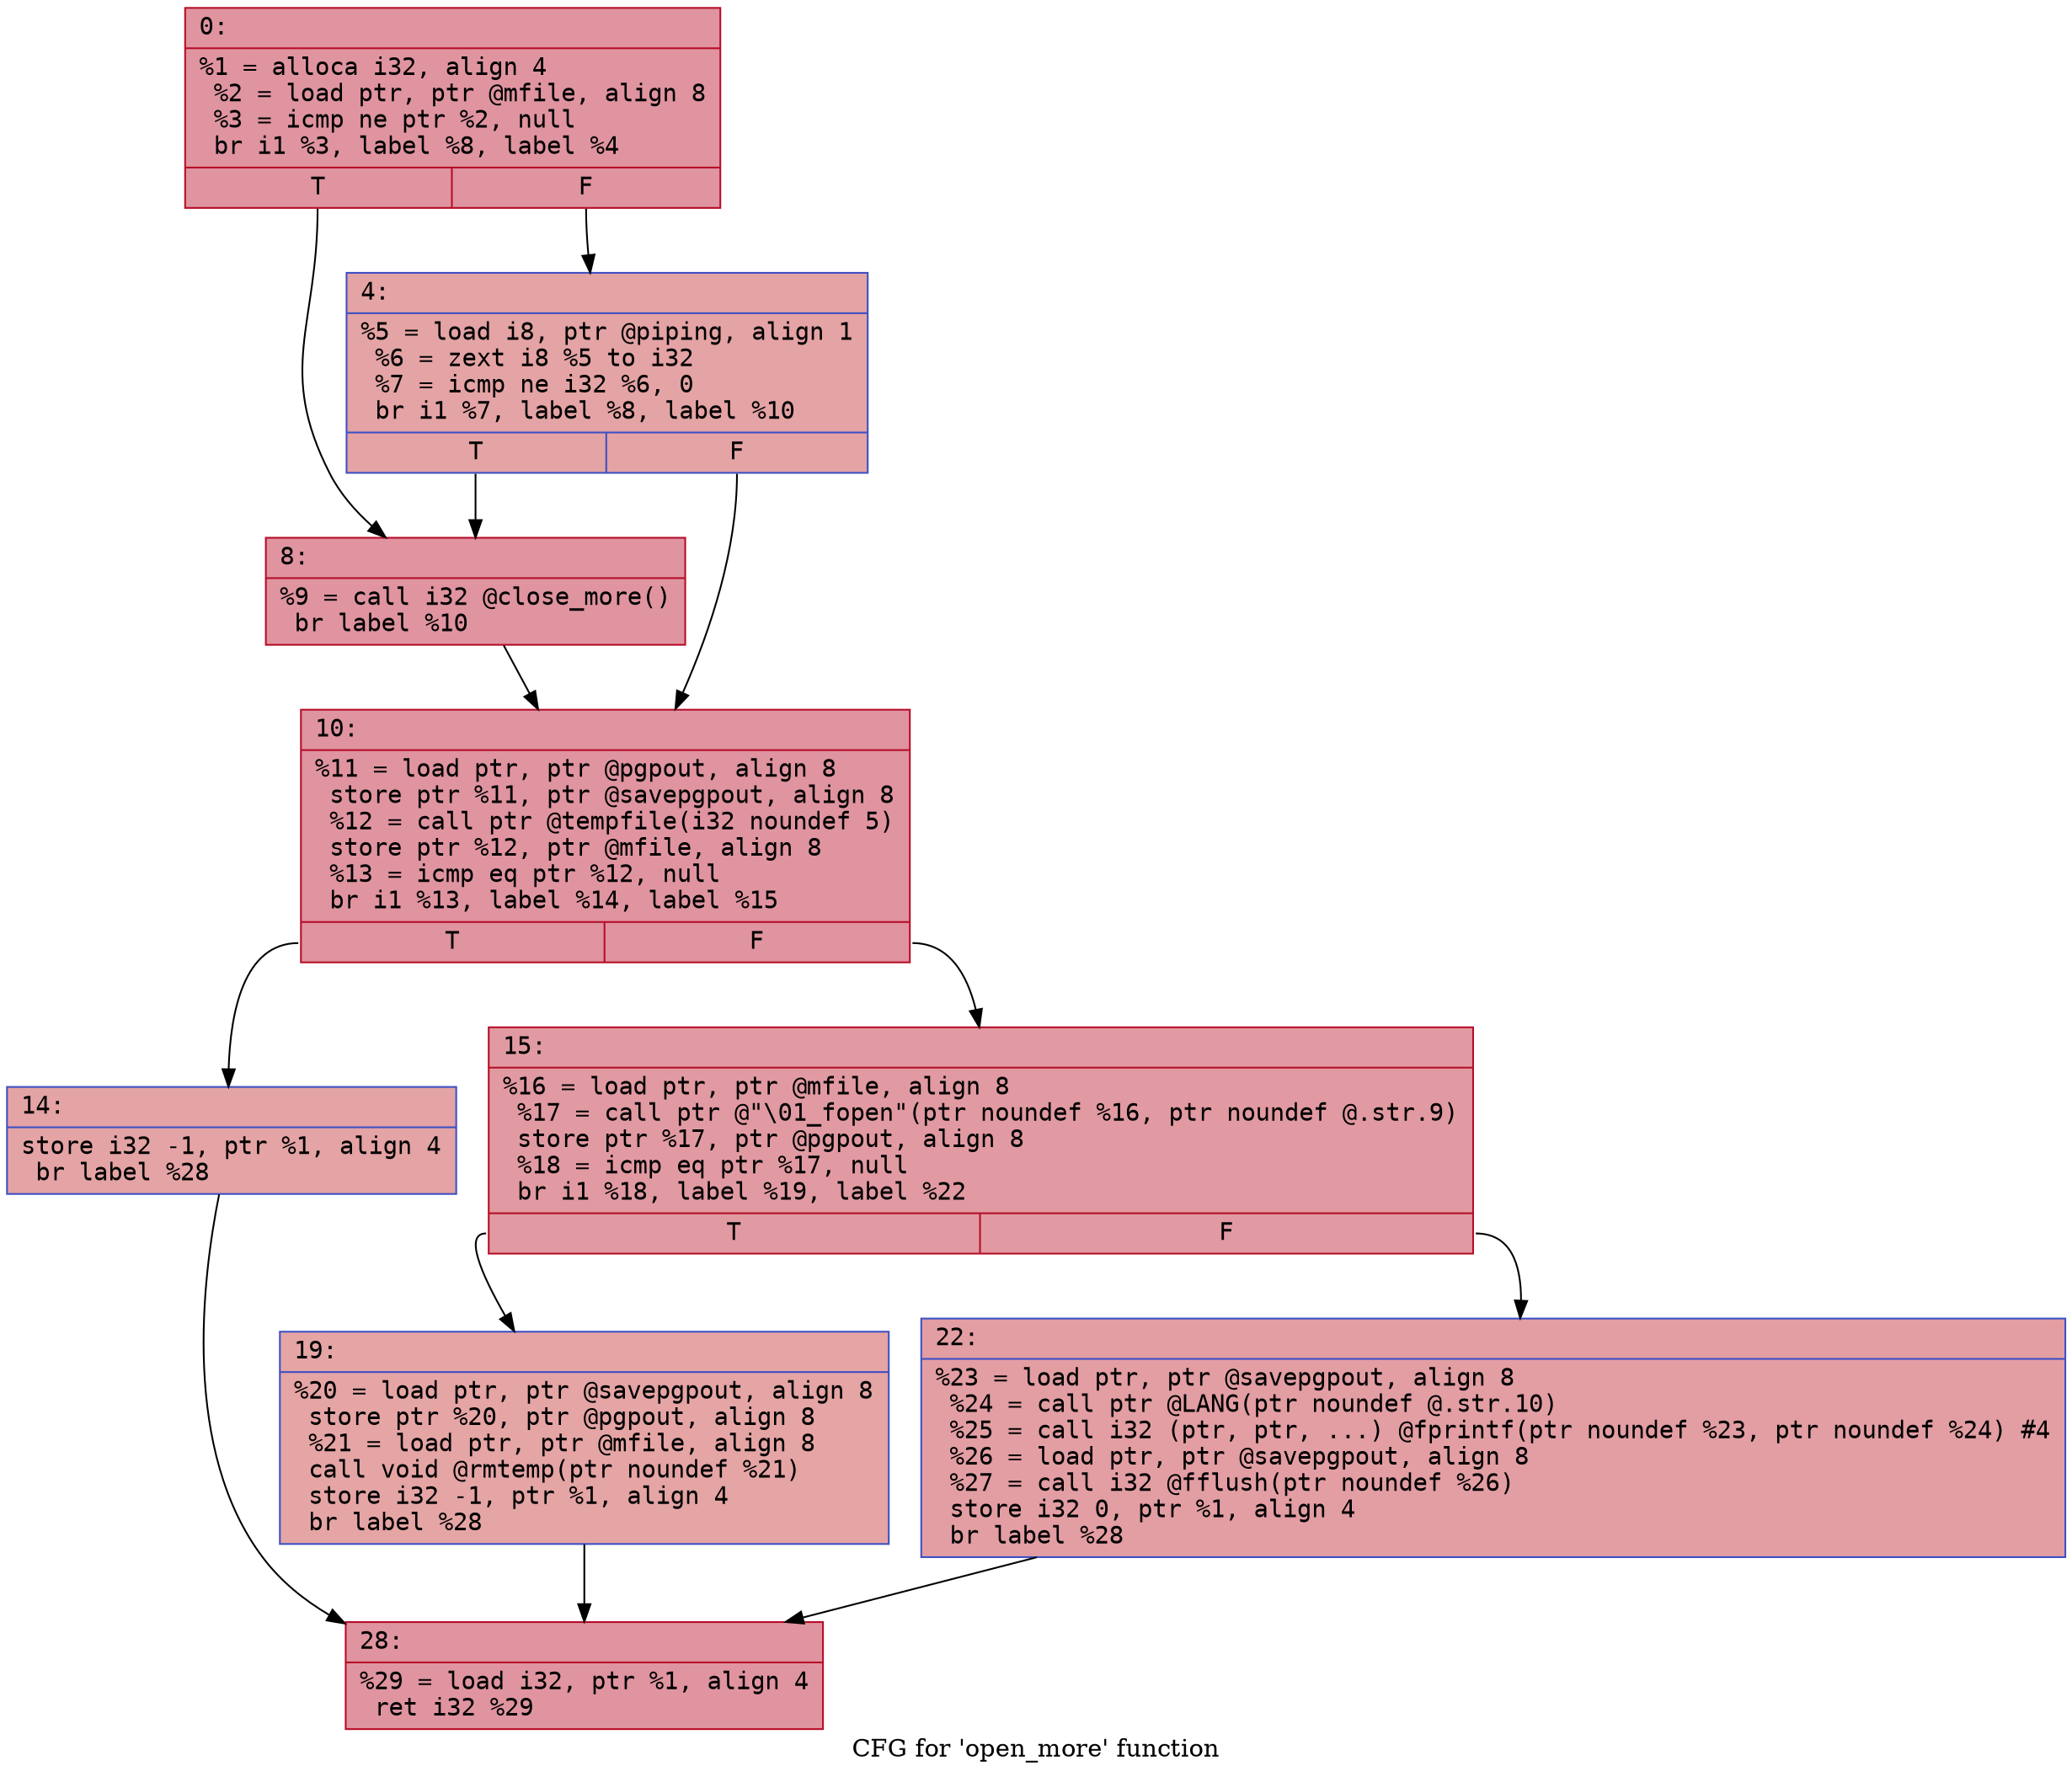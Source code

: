 digraph "CFG for 'open_more' function" {
	label="CFG for 'open_more' function";

	Node0x6000038ebc50 [shape=record,color="#b70d28ff", style=filled, fillcolor="#b70d2870" fontname="Courier",label="{0:\l|  %1 = alloca i32, align 4\l  %2 = load ptr, ptr @mfile, align 8\l  %3 = icmp ne ptr %2, null\l  br i1 %3, label %8, label %4\l|{<s0>T|<s1>F}}"];
	Node0x6000038ebc50:s0 -> Node0x6000038ebcf0[tooltip="0 -> 8\nProbability 62.50%" ];
	Node0x6000038ebc50:s1 -> Node0x6000038ebca0[tooltip="0 -> 4\nProbability 37.50%" ];
	Node0x6000038ebca0 [shape=record,color="#3d50c3ff", style=filled, fillcolor="#c32e3170" fontname="Courier",label="{4:\l|  %5 = load i8, ptr @piping, align 1\l  %6 = zext i8 %5 to i32\l  %7 = icmp ne i32 %6, 0\l  br i1 %7, label %8, label %10\l|{<s0>T|<s1>F}}"];
	Node0x6000038ebca0:s0 -> Node0x6000038ebcf0[tooltip="4 -> 8\nProbability 62.50%" ];
	Node0x6000038ebca0:s1 -> Node0x6000038ebd40[tooltip="4 -> 10\nProbability 37.50%" ];
	Node0x6000038ebcf0 [shape=record,color="#b70d28ff", style=filled, fillcolor="#b70d2870" fontname="Courier",label="{8:\l|  %9 = call i32 @close_more()\l  br label %10\l}"];
	Node0x6000038ebcf0 -> Node0x6000038ebd40[tooltip="8 -> 10\nProbability 100.00%" ];
	Node0x6000038ebd40 [shape=record,color="#b70d28ff", style=filled, fillcolor="#b70d2870" fontname="Courier",label="{10:\l|  %11 = load ptr, ptr @pgpout, align 8\l  store ptr %11, ptr @savepgpout, align 8\l  %12 = call ptr @tempfile(i32 noundef 5)\l  store ptr %12, ptr @mfile, align 8\l  %13 = icmp eq ptr %12, null\l  br i1 %13, label %14, label %15\l|{<s0>T|<s1>F}}"];
	Node0x6000038ebd40:s0 -> Node0x6000038ebd90[tooltip="10 -> 14\nProbability 37.50%" ];
	Node0x6000038ebd40:s1 -> Node0x6000038ebde0[tooltip="10 -> 15\nProbability 62.50%" ];
	Node0x6000038ebd90 [shape=record,color="#3d50c3ff", style=filled, fillcolor="#c32e3170" fontname="Courier",label="{14:\l|  store i32 -1, ptr %1, align 4\l  br label %28\l}"];
	Node0x6000038ebd90 -> Node0x6000038ebed0[tooltip="14 -> 28\nProbability 100.00%" ];
	Node0x6000038ebde0 [shape=record,color="#b70d28ff", style=filled, fillcolor="#bb1b2c70" fontname="Courier",label="{15:\l|  %16 = load ptr, ptr @mfile, align 8\l  %17 = call ptr @\"\\01_fopen\"(ptr noundef %16, ptr noundef @.str.9)\l  store ptr %17, ptr @pgpout, align 8\l  %18 = icmp eq ptr %17, null\l  br i1 %18, label %19, label %22\l|{<s0>T|<s1>F}}"];
	Node0x6000038ebde0:s0 -> Node0x6000038ebe30[tooltip="15 -> 19\nProbability 37.50%" ];
	Node0x6000038ebde0:s1 -> Node0x6000038ebe80[tooltip="15 -> 22\nProbability 62.50%" ];
	Node0x6000038ebe30 [shape=record,color="#3d50c3ff", style=filled, fillcolor="#c5333470" fontname="Courier",label="{19:\l|  %20 = load ptr, ptr @savepgpout, align 8\l  store ptr %20, ptr @pgpout, align 8\l  %21 = load ptr, ptr @mfile, align 8\l  call void @rmtemp(ptr noundef %21)\l  store i32 -1, ptr %1, align 4\l  br label %28\l}"];
	Node0x6000038ebe30 -> Node0x6000038ebed0[tooltip="19 -> 28\nProbability 100.00%" ];
	Node0x6000038ebe80 [shape=record,color="#3d50c3ff", style=filled, fillcolor="#be242e70" fontname="Courier",label="{22:\l|  %23 = load ptr, ptr @savepgpout, align 8\l  %24 = call ptr @LANG(ptr noundef @.str.10)\l  %25 = call i32 (ptr, ptr, ...) @fprintf(ptr noundef %23, ptr noundef %24) #4\l  %26 = load ptr, ptr @savepgpout, align 8\l  %27 = call i32 @fflush(ptr noundef %26)\l  store i32 0, ptr %1, align 4\l  br label %28\l}"];
	Node0x6000038ebe80 -> Node0x6000038ebed0[tooltip="22 -> 28\nProbability 100.00%" ];
	Node0x6000038ebed0 [shape=record,color="#b70d28ff", style=filled, fillcolor="#b70d2870" fontname="Courier",label="{28:\l|  %29 = load i32, ptr %1, align 4\l  ret i32 %29\l}"];
}
